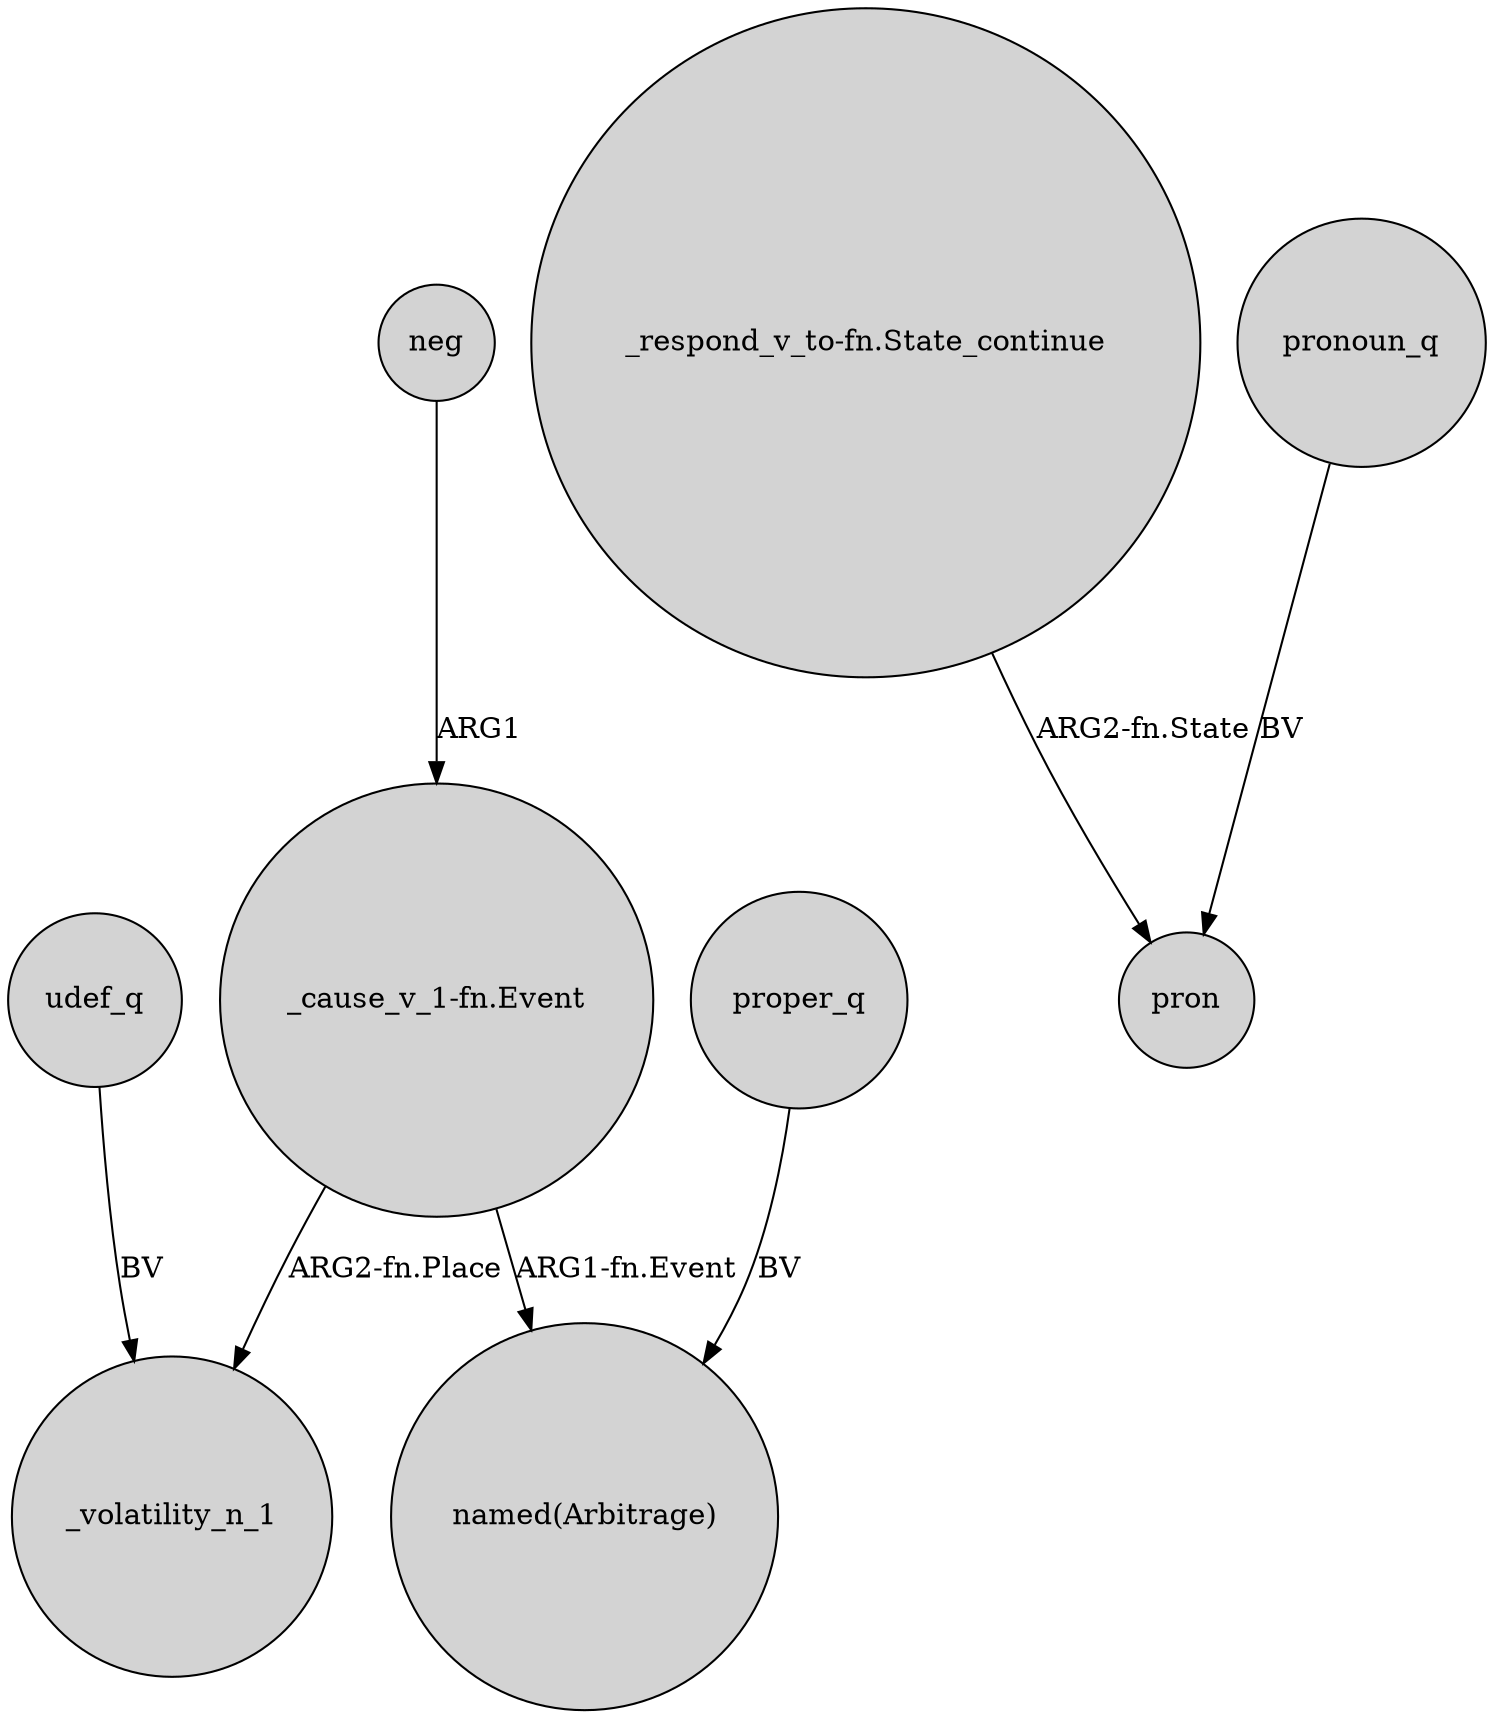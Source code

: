 digraph {
	node [shape=circle style=filled]
	"_cause_v_1-fn.Event" -> _volatility_n_1 [label="ARG2-fn.Place"]
	"_respond_v_to-fn.State_continue" -> pron [label="ARG2-fn.State"]
	neg -> "_cause_v_1-fn.Event" [label=ARG1]
	udef_q -> _volatility_n_1 [label=BV]
	pronoun_q -> pron [label=BV]
	proper_q -> "named(Arbitrage)" [label=BV]
	"_cause_v_1-fn.Event" -> "named(Arbitrage)" [label="ARG1-fn.Event"]
}
